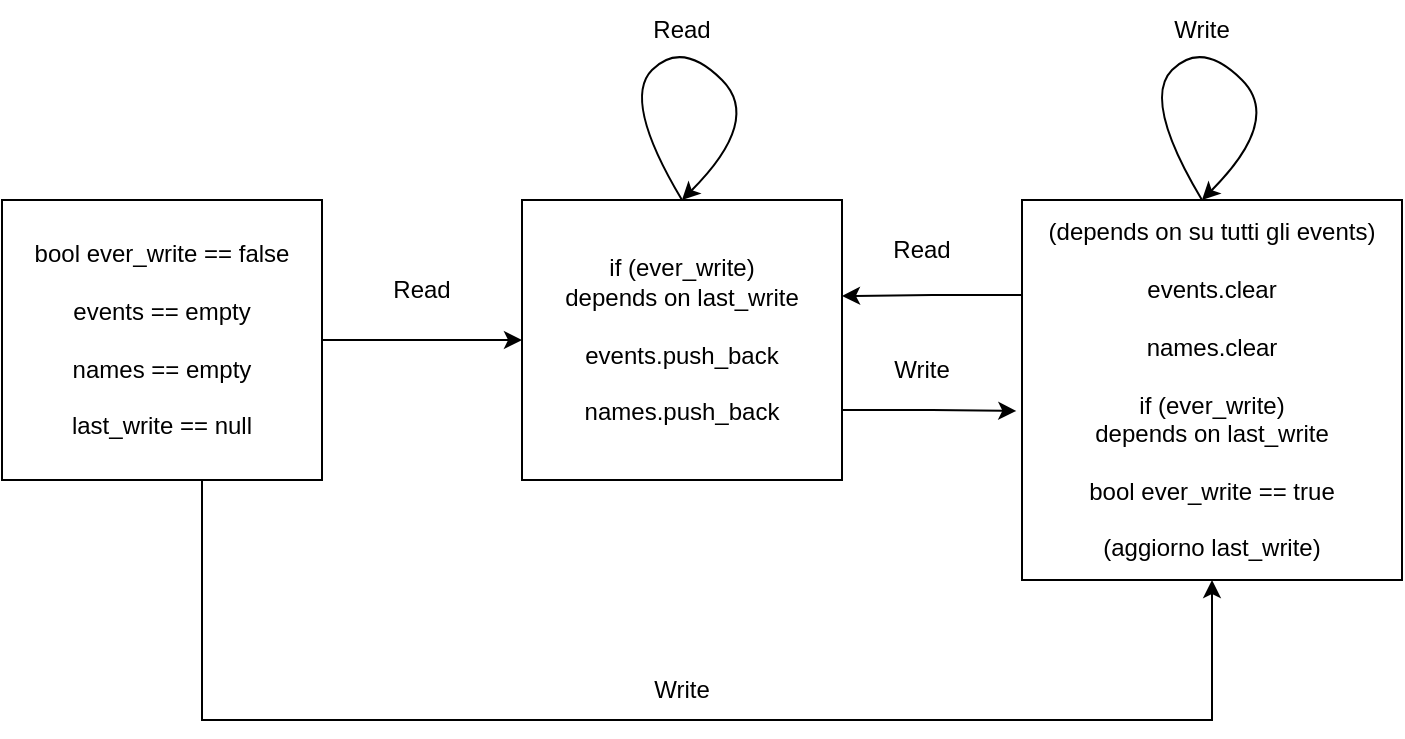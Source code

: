 <mxfile version="27.0.9">
  <diagram name="Pagina-1" id="gKtO7B_MnUVXJLiofAXT">
    <mxGraphModel dx="1042" dy="543" grid="1" gridSize="10" guides="1" tooltips="1" connect="1" arrows="1" fold="1" page="1" pageScale="1" pageWidth="827" pageHeight="1169" math="0" shadow="0">
      <root>
        <mxCell id="0" />
        <mxCell id="1" parent="0" />
        <mxCell id="rtbN9mGyOZdgMJBNgKKE-4" style="edgeStyle=orthogonalEdgeStyle;rounded=0;orthogonalLoop=1;jettySize=auto;html=1;entryX=0;entryY=0.5;entryDx=0;entryDy=0;" parent="1" source="rtbN9mGyOZdgMJBNgKKE-1" target="rtbN9mGyOZdgMJBNgKKE-2" edge="1">
          <mxGeometry relative="1" as="geometry" />
        </mxCell>
        <mxCell id="rtbN9mGyOZdgMJBNgKKE-17" style="edgeStyle=orthogonalEdgeStyle;rounded=0;orthogonalLoop=1;jettySize=auto;html=1;entryX=0.5;entryY=1;entryDx=0;entryDy=0;" parent="1" source="rtbN9mGyOZdgMJBNgKKE-1" target="rtbN9mGyOZdgMJBNgKKE-11" edge="1">
          <mxGeometry relative="1" as="geometry">
            <Array as="points">
              <mxPoint x="100" y="360" />
              <mxPoint x="605" y="360" />
            </Array>
          </mxGeometry>
        </mxCell>
        <mxCell id="rtbN9mGyOZdgMJBNgKKE-1" value="&lt;div&gt;bool ever_write == false&lt;/div&gt;&lt;div&gt;&lt;br&gt;&lt;/div&gt;&lt;div&gt;events == empty&lt;/div&gt;&lt;div&gt;&lt;br&gt;&lt;/div&gt;&lt;div&gt;names == empty&lt;/div&gt;&lt;div&gt;&lt;br&gt;&lt;/div&gt;&lt;div&gt;last_write == null&lt;/div&gt;" style="rounded=0;whiteSpace=wrap;html=1;" parent="1" vertex="1">
          <mxGeometry y="100" width="160" height="140" as="geometry" />
        </mxCell>
        <mxCell id="rtbN9mGyOZdgMJBNgKKE-2" value="&lt;div&gt;&lt;div&gt;if (ever_write)&lt;/div&gt;&lt;div&gt;depends on last_write&lt;/div&gt;&lt;div&gt;&lt;br&gt;&lt;/div&gt;events.push_back&lt;/div&gt;&lt;div&gt;&lt;br&gt;&lt;/div&gt;&lt;div&gt;names.push_back&lt;/div&gt;" style="rounded=0;whiteSpace=wrap;html=1;" parent="1" vertex="1">
          <mxGeometry x="260" y="100" width="160" height="140" as="geometry" />
        </mxCell>
        <mxCell id="rtbN9mGyOZdgMJBNgKKE-5" value="Read" style="text;html=1;align=center;verticalAlign=middle;whiteSpace=wrap;rounded=0;" parent="1" vertex="1">
          <mxGeometry x="310" width="60" height="30" as="geometry" />
        </mxCell>
        <mxCell id="rtbN9mGyOZdgMJBNgKKE-9" value="" style="curved=1;endArrow=classic;html=1;rounded=0;exitX=0.5;exitY=0;exitDx=0;exitDy=0;entryX=0.5;entryY=0;entryDx=0;entryDy=0;" parent="1" source="rtbN9mGyOZdgMJBNgKKE-2" target="rtbN9mGyOZdgMJBNgKKE-2" edge="1">
          <mxGeometry width="50" height="50" relative="1" as="geometry">
            <mxPoint x="280" y="60" as="sourcePoint" />
            <mxPoint x="420" y="40" as="targetPoint" />
            <Array as="points">
              <mxPoint x="310" y="50" />
              <mxPoint x="340" y="20" />
              <mxPoint x="380" y="60" />
            </Array>
          </mxGeometry>
        </mxCell>
        <mxCell id="rtbN9mGyOZdgMJBNgKKE-10" value="Read" style="text;html=1;align=center;verticalAlign=middle;whiteSpace=wrap;rounded=0;" parent="1" vertex="1">
          <mxGeometry x="180" y="130" width="60" height="30" as="geometry" />
        </mxCell>
        <mxCell id="rtbN9mGyOZdgMJBNgKKE-11" value="&lt;div&gt;(depends on su tutti gli events)&lt;/div&gt;&lt;div&gt;&lt;br&gt;&lt;/div&gt;&lt;div&gt;&lt;div&gt;events.clear&lt;/div&gt;&lt;div&gt;&lt;br&gt;&lt;/div&gt;&lt;div&gt;names.clear&lt;/div&gt;&lt;br&gt;&lt;/div&gt;&lt;div&gt;&lt;div&gt;if (ever_write)&lt;/div&gt;&lt;div&gt;depends on last_write&lt;/div&gt;&lt;/div&gt;&lt;div&gt;&lt;br&gt;&lt;/div&gt;&lt;div&gt;&lt;div&gt;bool ever_write == true&lt;/div&gt;&lt;/div&gt;&lt;div&gt;&lt;br&gt;&lt;/div&gt;&lt;div&gt;(aggiorno last_write)&lt;/div&gt;" style="rounded=0;whiteSpace=wrap;html=1;" parent="1" vertex="1">
          <mxGeometry x="510" y="100" width="190" height="190" as="geometry" />
        </mxCell>
        <mxCell id="rtbN9mGyOZdgMJBNgKKE-14" value="Write" style="text;html=1;align=center;verticalAlign=middle;whiteSpace=wrap;rounded=0;" parent="1" vertex="1">
          <mxGeometry x="430" y="170" width="60" height="30" as="geometry" />
        </mxCell>
        <mxCell id="rtbN9mGyOZdgMJBNgKKE-18" value="Write" style="text;html=1;align=center;verticalAlign=middle;whiteSpace=wrap;rounded=0;" parent="1" vertex="1">
          <mxGeometry x="310" y="330" width="60" height="30" as="geometry" />
        </mxCell>
        <mxCell id="rtbN9mGyOZdgMJBNgKKE-38" value="Read" style="text;html=1;align=center;verticalAlign=middle;whiteSpace=wrap;rounded=0;" parent="1" vertex="1">
          <mxGeometry x="430" y="110" width="60" height="30" as="geometry" />
        </mxCell>
        <mxCell id="rtbN9mGyOZdgMJBNgKKE-39" style="edgeStyle=orthogonalEdgeStyle;rounded=0;orthogonalLoop=1;jettySize=auto;html=1;exitX=0;exitY=0.25;exitDx=0;exitDy=0;entryX=1;entryY=0.343;entryDx=0;entryDy=0;entryPerimeter=0;" parent="1" source="rtbN9mGyOZdgMJBNgKKE-11" target="rtbN9mGyOZdgMJBNgKKE-2" edge="1">
          <mxGeometry relative="1" as="geometry" />
        </mxCell>
        <mxCell id="rtbN9mGyOZdgMJBNgKKE-40" style="edgeStyle=orthogonalEdgeStyle;rounded=0;orthogonalLoop=1;jettySize=auto;html=1;exitX=1;exitY=0.75;exitDx=0;exitDy=0;entryX=-0.015;entryY=0.555;entryDx=0;entryDy=0;entryPerimeter=0;" parent="1" source="rtbN9mGyOZdgMJBNgKKE-2" target="rtbN9mGyOZdgMJBNgKKE-11" edge="1">
          <mxGeometry relative="1" as="geometry" />
        </mxCell>
        <mxCell id="rtbN9mGyOZdgMJBNgKKE-41" value="" style="curved=1;endArrow=classic;html=1;rounded=0;exitX=0.5;exitY=0;exitDx=0;exitDy=0;entryX=0.5;entryY=0;entryDx=0;entryDy=0;" parent="1" edge="1">
          <mxGeometry width="50" height="50" relative="1" as="geometry">
            <mxPoint x="600" y="100" as="sourcePoint" />
            <mxPoint x="600" y="100" as="targetPoint" />
            <Array as="points">
              <mxPoint x="570" y="50" />
              <mxPoint x="600" y="20" />
              <mxPoint x="640" y="60" />
            </Array>
          </mxGeometry>
        </mxCell>
        <mxCell id="rtbN9mGyOZdgMJBNgKKE-42" value="Write" style="text;html=1;align=center;verticalAlign=middle;whiteSpace=wrap;rounded=0;" parent="1" vertex="1">
          <mxGeometry x="570" width="60" height="30" as="geometry" />
        </mxCell>
      </root>
    </mxGraphModel>
  </diagram>
</mxfile>
